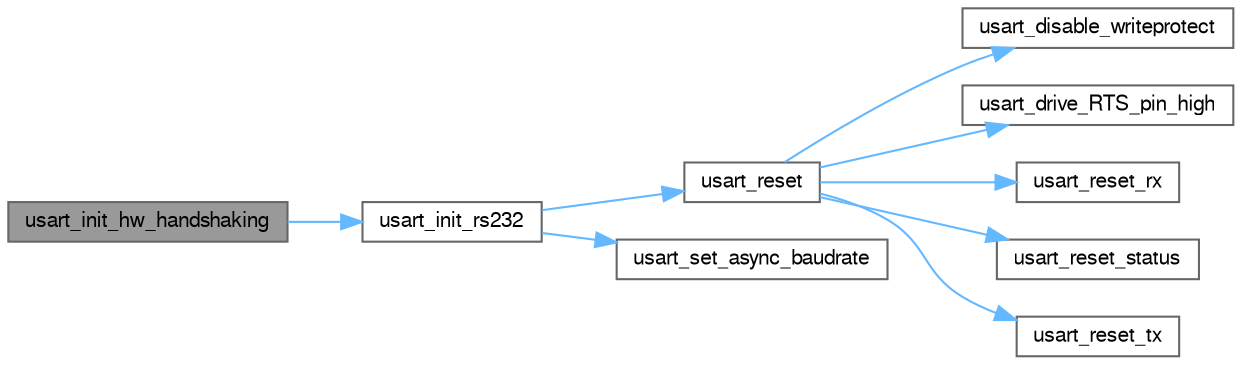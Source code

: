 digraph "usart_init_hw_handshaking"
{
 // LATEX_PDF_SIZE
  bgcolor="transparent";
  edge [fontname=FreeSans,fontsize=10,labelfontname=FreeSans,labelfontsize=10];
  node [fontname=FreeSans,fontsize=10,shape=box,height=0.2,width=0.4];
  rankdir="LR";
  Node1 [label="usart_init_hw_handshaking",height=0.2,width=0.4,color="gray40", fillcolor="grey60", style="filled", fontcolor="black",tooltip="Configure USART to work in hardware handshaking mode."];
  Node1 -> Node2 [color="steelblue1",style="solid"];
  Node2 [label="usart_init_rs232",height=0.2,width=0.4,color="grey40", fillcolor="white", style="filled",URL="$group__sam__drivers__usart__group.html#gaeef2121bcab41f9850e58c59fdc34d10",tooltip="Configure USART to work in RS232 mode."];
  Node2 -> Node3 [color="steelblue1",style="solid"];
  Node3 [label="usart_reset",height=0.2,width=0.4,color="grey40", fillcolor="white", style="filled",URL="$group__sam__drivers__usart__group.html#ga6cb84f0297ddca62d4077f616efa5c5b",tooltip="Reset the USART and disable TX and RX."];
  Node3 -> Node4 [color="steelblue1",style="solid"];
  Node4 [label="usart_disable_writeprotect",height=0.2,width=0.4,color="grey40", fillcolor="white", style="filled",URL="$group__sam__drivers__usart__group.html#gabdf1b8bf1b4da95d3a314c4916799e88",tooltip="Disable write protect of USART registers."];
  Node3 -> Node5 [color="steelblue1",style="solid"];
  Node5 [label="usart_drive_RTS_pin_high",height=0.2,width=0.4,color="grey40", fillcolor="white", style="filled",URL="$group__sam__drivers__usart__group.html#ga930438dce6fbe82394c706b775cf2f0a",tooltip="Drive the pin RTS to 1."];
  Node3 -> Node6 [color="steelblue1",style="solid"];
  Node6 [label="usart_reset_rx",height=0.2,width=0.4,color="grey40", fillcolor="white", style="filled",URL="$group__sam__drivers__usart__group.html#ga86ad3a57b19fb497ef2271d6dc87c359",tooltip="Immediately stop and disable USART receiver."];
  Node3 -> Node7 [color="steelblue1",style="solid"];
  Node7 [label="usart_reset_status",height=0.2,width=0.4,color="grey40", fillcolor="white", style="filled",URL="$group__sam__drivers__usart__group.html#ga4e19efeb524c1fba4b962e72283dcc11",tooltip="Reset status bits (PARE, OVER, MANERR, UNRE and PXBRK in US_CSR)."];
  Node3 -> Node8 [color="steelblue1",style="solid"];
  Node8 [label="usart_reset_tx",height=0.2,width=0.4,color="grey40", fillcolor="white", style="filled",URL="$group__sam__drivers__usart__group.html#ga123b84a0d5be1cbf1a3c5bac4af3d27d",tooltip="Immediately stop and disable USART transmitter."];
  Node2 -> Node9 [color="steelblue1",style="solid"];
  Node9 [label="usart_set_async_baudrate",height=0.2,width=0.4,color="grey40", fillcolor="white", style="filled",URL="$group__sam__drivers__usart__group.html#gaafe097c01c082b270c1057722d524f5b",tooltip="Calculate a clock divider(CD) and a fractional part (FP) for the USART asynchronous modes to generate..."];
}
